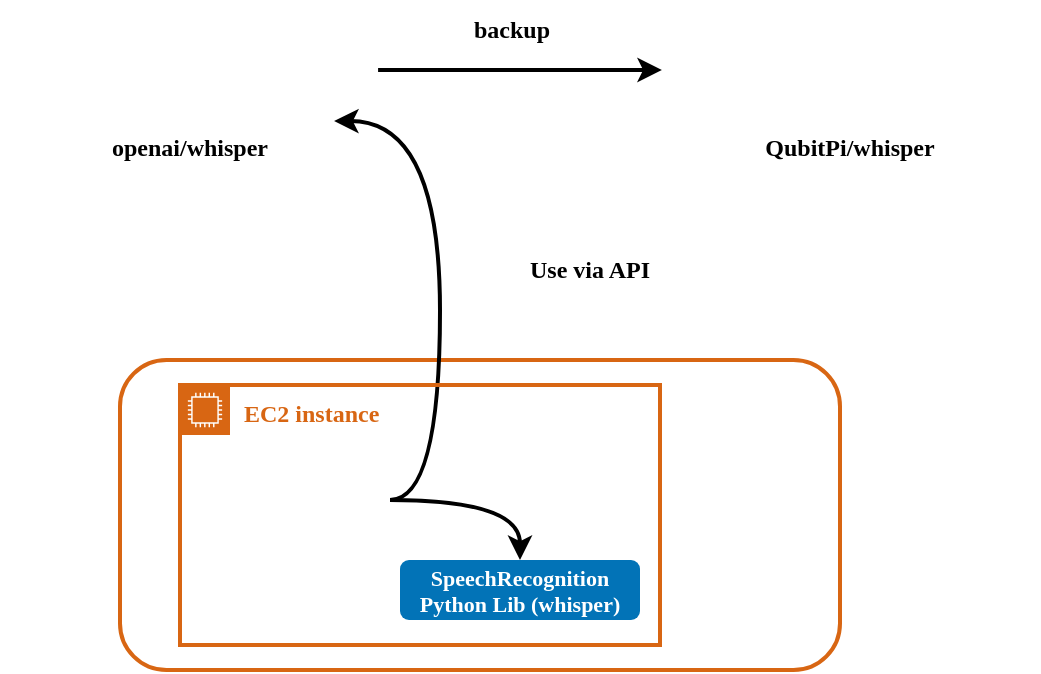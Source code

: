 <mxfile version="24.5.4" type="device">
  <diagram name="Page-1" id="auK2NtHcuQ-zKYflDZFF">
    <mxGraphModel dx="864" dy="478" grid="1" gridSize="10" guides="1" tooltips="1" connect="1" arrows="1" fold="1" page="1" pageScale="1" pageWidth="850" pageHeight="1100" math="0" shadow="0">
      <root>
        <mxCell id="0" />
        <mxCell id="1" parent="0" />
        <mxCell id="10eZMGoddtBmQLF8yXU9-13" value="" style="rounded=1;whiteSpace=wrap;html=1;strokeColor=#D86613;strokeWidth=2;fontStyle=1;fontFamily=Ubuntu;" parent="1" vertex="1">
          <mxGeometry x="610" y="290" width="360" height="155" as="geometry" />
        </mxCell>
        <mxCell id="10eZMGoddtBmQLF8yXU9-28" style="edgeStyle=orthogonalEdgeStyle;rounded=0;orthogonalLoop=1;jettySize=auto;html=1;strokeWidth=2;" parent="1" source="10eZMGoddtBmQLF8yXU9-24" target="10eZMGoddtBmQLF8yXU9-27" edge="1">
          <mxGeometry relative="1" as="geometry" />
        </mxCell>
        <mxCell id="10eZMGoddtBmQLF8yXU9-24" value="openai/whisper" style="shape=image;verticalLabelPosition=bottom;labelBackgroundColor=default;verticalAlign=top;aspect=fixed;imageAspect=0;image=https://huggingface.co/datasets/huggingface/brand-assets/resolve/main/hf-logo-with-title.png;fontStyle=1;fontFamily=Ubuntu;" parent="1" vertex="1">
          <mxGeometry x="550.95" y="120" width="188.09" height="50" as="geometry" />
        </mxCell>
        <mxCell id="10eZMGoddtBmQLF8yXU9-26" value="Use via API" style="text;html=1;align=center;verticalAlign=middle;whiteSpace=wrap;rounded=0;fontStyle=1;fontFamily=Ubuntu;" parent="1" vertex="1">
          <mxGeometry x="770" y="230" width="150" height="30" as="geometry" />
        </mxCell>
        <mxCell id="10eZMGoddtBmQLF8yXU9-27" value="QubitPi/whisper" style="shape=image;verticalLabelPosition=bottom;labelBackgroundColor=default;verticalAlign=top;aspect=fixed;imageAspect=0;image=https://huggingface.co/datasets/huggingface/brand-assets/resolve/main/hf-logo-with-title.png;fontStyle=1;fontFamily=Ubuntu;" parent="1" vertex="1">
          <mxGeometry x="880.95" y="120" width="188.09" height="50" as="geometry" />
        </mxCell>
        <mxCell id="10eZMGoddtBmQLF8yXU9-29" value="backup" style="text;html=1;align=center;verticalAlign=middle;whiteSpace=wrap;rounded=0;fontStyle=1;fontFamily=Ubuntu;" parent="1" vertex="1">
          <mxGeometry x="730.95" y="110" width="150" height="30" as="geometry" />
        </mxCell>
        <mxCell id="10eZMGoddtBmQLF8yXU9-37" style="edgeStyle=orthogonalEdgeStyle;rounded=0;orthogonalLoop=1;jettySize=auto;html=1;exitX=1;exitY=0.25;exitDx=0;exitDy=0;entryX=0.883;entryY=1.011;entryDx=0;entryDy=0;strokeWidth=2;curved=1;entryPerimeter=0;" parent="1" source="10eZMGoddtBmQLF8yXU9-35" target="10eZMGoddtBmQLF8yXU9-24" edge="1">
          <mxGeometry relative="1" as="geometry">
            <Array as="points">
              <mxPoint x="770" y="360" />
              <mxPoint x="770" y="171" />
            </Array>
          </mxGeometry>
        </mxCell>
        <mxCell id="SQbazVtEMaViz6x6VGra-1" value="&lt;font face=&quot;Ubuntu&quot; style=&quot;font-size: 11px;&quot; color=&quot;#ffffff&quot;&gt;&lt;b style=&quot;&quot;&gt;SpeechRecognition&lt;/b&gt;&lt;/font&gt;&lt;div style=&quot;font-size: 11px;&quot;&gt;&lt;font face=&quot;Ubuntu&quot; style=&quot;font-size: 11px;&quot; color=&quot;#ffffff&quot;&gt;&lt;b style=&quot;&quot;&gt;Python Lib (whisper)&lt;/b&gt;&lt;/font&gt;&lt;/div&gt;" style="rounded=1;whiteSpace=wrap;html=1;strokeColor=none;fillColor=#0273B7;" parent="1" vertex="1">
          <mxGeometry x="750" y="390" width="120" height="30" as="geometry" />
        </mxCell>
        <mxCell id="10eZMGoddtBmQLF8yXU9-14" value="" style="shape=image;verticalLabelPosition=bottom;labelBackgroundColor=default;verticalAlign=top;aspect=fixed;imageAspect=0;image=https://miro.medium.com/v2/resize:fit:600/1*W02WEmR0_JeJXfLWN2zHwQ.png;fontStyle=1;fontFamily=Ubuntu;" parent="1" vertex="1">
          <mxGeometry x="880" y="333.5" width="80" height="60" as="geometry" />
        </mxCell>
        <mxCell id="10eZMGoddtBmQLF8yXU9-15" value="EC2 instance" style="points=[[0,0],[0.25,0],[0.5,0],[0.75,0],[1,0],[1,0.25],[1,0.5],[1,0.75],[1,1],[0.75,1],[0.5,1],[0.25,1],[0,1],[0,0.75],[0,0.5],[0,0.25]];outlineConnect=0;gradientColor=none;html=1;whiteSpace=wrap;fontSize=12;fontStyle=1;container=1;pointerEvents=0;collapsible=0;recursiveResize=0;shape=mxgraph.aws4.group;grIcon=mxgraph.aws4.group_ec2_instance_contents;strokeColor=#D86613;fillColor=none;verticalAlign=top;align=left;spacingLeft=30;fontColor=#D86613;dashed=0;strokeWidth=2;fontFamily=Ubuntu;" parent="1" vertex="1">
          <mxGeometry x="640" y="302.5" width="240" height="130" as="geometry" />
        </mxCell>
        <mxCell id="SQbazVtEMaViz6x6VGra-5" style="edgeStyle=orthogonalEdgeStyle;rounded=0;orthogonalLoop=1;jettySize=auto;html=1;exitX=1;exitY=0.25;exitDx=0;exitDy=0;entryX=0.5;entryY=0;entryDx=0;entryDy=0;curved=1;strokeWidth=2;" parent="1" source="10eZMGoddtBmQLF8yXU9-35" target="SQbazVtEMaViz6x6VGra-1" edge="1">
          <mxGeometry relative="1" as="geometry" />
        </mxCell>
        <mxCell id="10eZMGoddtBmQLF8yXU9-35" value="" style="shape=image;verticalLabelPosition=bottom;labelBackgroundColor=default;verticalAlign=top;aspect=fixed;imageAspect=0;image=https://repository-images.githubusercontent.com/596892/cc2c69ec-9251-4b33-8283-b86a8659c9cb;" parent="1" vertex="1">
          <mxGeometry x="665" y="340" width="80" height="80" as="geometry" />
        </mxCell>
      </root>
    </mxGraphModel>
  </diagram>
</mxfile>
